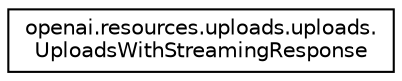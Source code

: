 digraph "Graphical Class Hierarchy"
{
 // LATEX_PDF_SIZE
  edge [fontname="Helvetica",fontsize="10",labelfontname="Helvetica",labelfontsize="10"];
  node [fontname="Helvetica",fontsize="10",shape=record];
  rankdir="LR";
  Node0 [label="openai.resources.uploads.uploads.\lUploadsWithStreamingResponse",height=0.2,width=0.4,color="black", fillcolor="white", style="filled",URL="$classopenai_1_1resources_1_1uploads_1_1uploads_1_1UploadsWithStreamingResponse.html",tooltip=" "];
}
